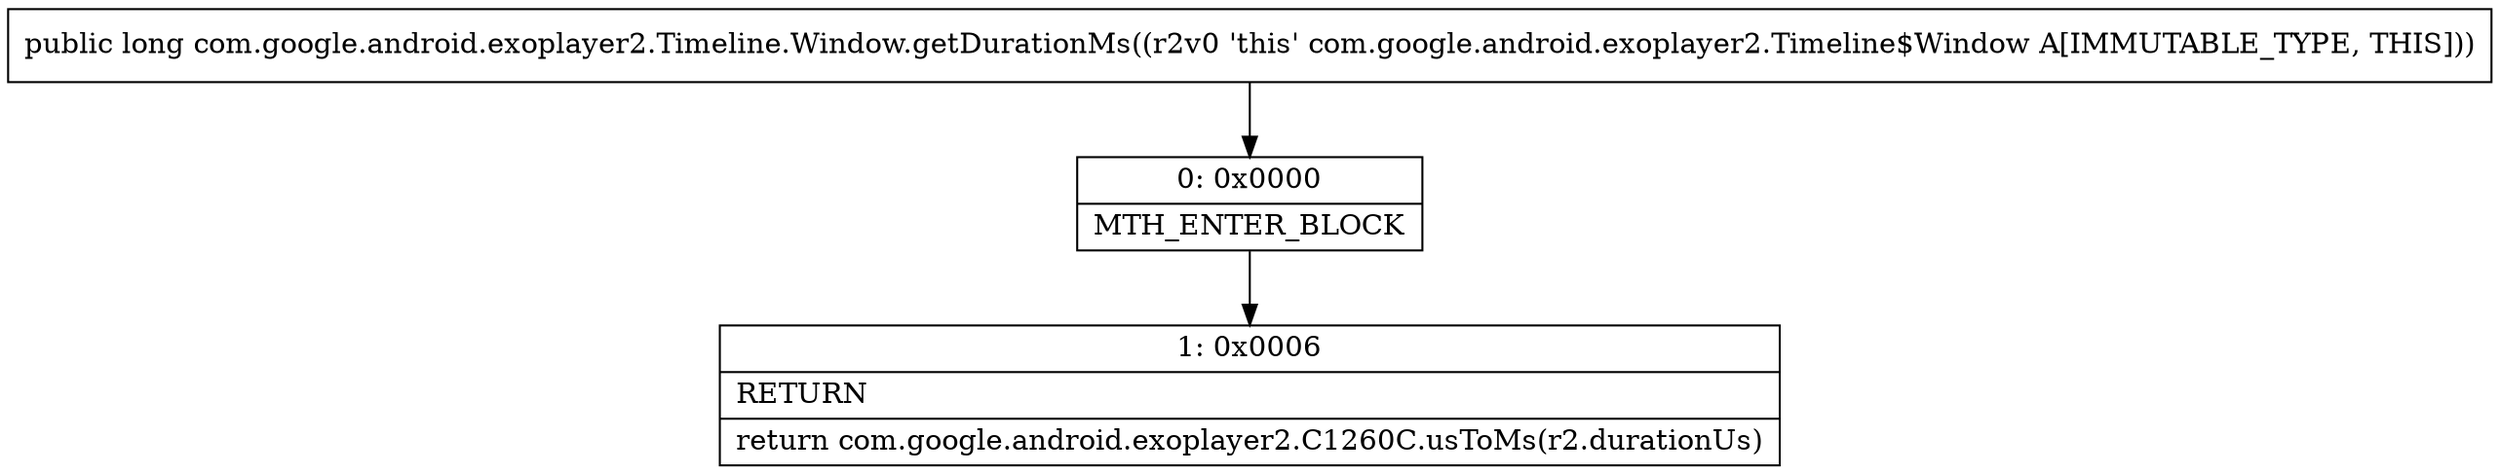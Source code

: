digraph "CFG forcom.google.android.exoplayer2.Timeline.Window.getDurationMs()J" {
Node_0 [shape=record,label="{0\:\ 0x0000|MTH_ENTER_BLOCK\l}"];
Node_1 [shape=record,label="{1\:\ 0x0006|RETURN\l|return com.google.android.exoplayer2.C1260C.usToMs(r2.durationUs)\l}"];
MethodNode[shape=record,label="{public long com.google.android.exoplayer2.Timeline.Window.getDurationMs((r2v0 'this' com.google.android.exoplayer2.Timeline$Window A[IMMUTABLE_TYPE, THIS])) }"];
MethodNode -> Node_0;
Node_0 -> Node_1;
}

